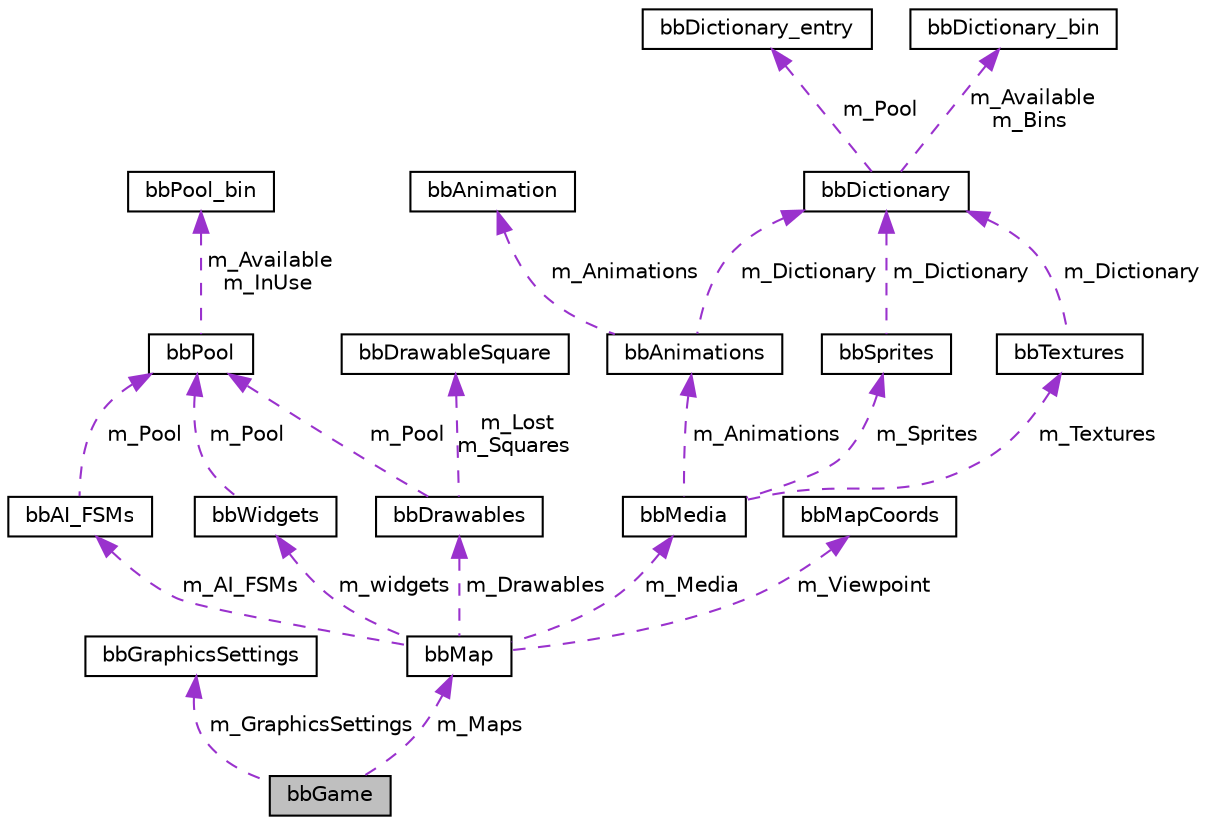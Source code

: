 digraph "bbGame"
{
 // LATEX_PDF_SIZE
  edge [fontname="Helvetica",fontsize="10",labelfontname="Helvetica",labelfontsize="10"];
  node [fontname="Helvetica",fontsize="10",shape=record];
  Node1 [label="bbGame",height=0.2,width=0.4,color="black", fillcolor="grey75", style="filled", fontcolor="black",tooltip=" "];
  Node2 -> Node1 [dir="back",color="darkorchid3",fontsize="10",style="dashed",label=" m_GraphicsSettings" ,fontname="Helvetica"];
  Node2 [label="bbGraphicsSettings",height=0.2,width=0.4,color="black", fillcolor="white", style="filled",URL="$structbbGraphicsSettings.html",tooltip=" "];
  Node3 -> Node1 [dir="back",color="darkorchid3",fontsize="10",style="dashed",label=" m_Maps" ,fontname="Helvetica"];
  Node3 [label="bbMap",height=0.2,width=0.4,color="black", fillcolor="white", style="filled",URL="$structbbMap.html",tooltip=" "];
  Node4 -> Node3 [dir="back",color="darkorchid3",fontsize="10",style="dashed",label=" m_Drawables" ,fontname="Helvetica"];
  Node4 [label="bbDrawables",height=0.2,width=0.4,color="black", fillcolor="white", style="filled",URL="$structbbDrawables.html",tooltip="bbDrawables contains drawables from all squares of the maps' ground surface"];
  Node5 -> Node4 [dir="back",color="darkorchid3",fontsize="10",style="dashed",label=" m_Pool" ,fontname="Helvetica"];
  Node5 [label="bbPool",height=0.2,width=0.4,color="black", fillcolor="white", style="filled",URL="$structbbPool.html",tooltip=" "];
  Node6 -> Node5 [dir="back",color="darkorchid3",fontsize="10",style="dashed",label=" m_Available\nm_InUse" ,fontname="Helvetica"];
  Node6 [label="bbPool_bin",height=0.2,width=0.4,color="black", fillcolor="white", style="filled",URL="$structbbPool__bin.html",tooltip=" "];
  Node7 -> Node4 [dir="back",color="darkorchid3",fontsize="10",style="dashed",label=" m_Lost\nm_Squares" ,fontname="Helvetica"];
  Node7 [label="bbDrawableSquare",height=0.2,width=0.4,color="black", fillcolor="white", style="filled",URL="$structbbDrawableSquare.html",tooltip="bbDrawableSquare contains drawables from one square of the maps' ground surface"];
  Node8 -> Node3 [dir="back",color="darkorchid3",fontsize="10",style="dashed",label=" m_AI_FSMs" ,fontname="Helvetica"];
  Node8 [label="bbAI_FSMs",height=0.2,width=0.4,color="black", fillcolor="white", style="filled",URL="$structbbAI__FSMs.html",tooltip="bbAI_FSMs is a container for objects of type bbAI_FSM"];
  Node5 -> Node8 [dir="back",color="darkorchid3",fontsize="10",style="dashed",label=" m_Pool" ,fontname="Helvetica"];
  Node9 -> Node3 [dir="back",color="darkorchid3",fontsize="10",style="dashed",label=" m_Media" ,fontname="Helvetica"];
  Node9 [label="bbMedia",height=0.2,width=0.4,color="black", fillcolor="white", style="filled",URL="$structbbMedia.html",tooltip=" "];
  Node10 -> Node9 [dir="back",color="darkorchid3",fontsize="10",style="dashed",label=" m_Textures" ,fontname="Helvetica"];
  Node10 [label="bbTextures",height=0.2,width=0.4,color="black", fillcolor="white", style="filled",URL="$structbbTextures.html",tooltip=" "];
  Node11 -> Node10 [dir="back",color="darkorchid3",fontsize="10",style="dashed",label=" m_Dictionary" ,fontname="Helvetica"];
  Node11 [label="bbDictionary",height=0.2,width=0.4,color="black", fillcolor="white", style="filled",URL="$structbbDictionary.html",tooltip=" "];
  Node12 -> Node11 [dir="back",color="darkorchid3",fontsize="10",style="dashed",label=" m_Pool" ,fontname="Helvetica"];
  Node12 [label="bbDictionary_entry",height=0.2,width=0.4,color="black", fillcolor="white", style="filled",URL="$structbbDictionary__entry.html",tooltip=" "];
  Node13 -> Node11 [dir="back",color="darkorchid3",fontsize="10",style="dashed",label=" m_Available\nm_Bins" ,fontname="Helvetica"];
  Node13 [label="bbDictionary_bin",height=0.2,width=0.4,color="black", fillcolor="white", style="filled",URL="$structbbDictionary__bin.html",tooltip=" "];
  Node14 -> Node9 [dir="back",color="darkorchid3",fontsize="10",style="dashed",label=" m_Sprites" ,fontname="Helvetica"];
  Node14 [label="bbSprites",height=0.2,width=0.4,color="black", fillcolor="white", style="filled",URL="$structbbSprites.html",tooltip="bbSprites is a container for sfSprites used in a single bbMap"];
  Node11 -> Node14 [dir="back",color="darkorchid3",fontsize="10",style="dashed",label=" m_Dictionary" ,fontname="Helvetica"];
  Node15 -> Node9 [dir="back",color="darkorchid3",fontsize="10",style="dashed",label=" m_Animations" ,fontname="Helvetica"];
  Node15 [label="bbAnimations",height=0.2,width=0.4,color="black", fillcolor="white", style="filled",URL="$structbbAnimations.html",tooltip="bbAnimations is a container for all of the animations used in a single bbMap"];
  Node16 -> Node15 [dir="back",color="darkorchid3",fontsize="10",style="dashed",label=" m_Animations" ,fontname="Helvetica"];
  Node16 [label="bbAnimation",height=0.2,width=0.4,color="black", fillcolor="white", style="filled",URL="$structbbAnimation.html",tooltip="bbAnimation contains an array of references to sfSprites to be drawn in succession to give the appear..."];
  Node11 -> Node15 [dir="back",color="darkorchid3",fontsize="10",style="dashed",label=" m_Dictionary" ,fontname="Helvetica"];
  Node17 -> Node3 [dir="back",color="darkorchid3",fontsize="10",style="dashed",label=" m_widgets" ,fontname="Helvetica"];
  Node17 [label="bbWidgets",height=0.2,width=0.4,color="black", fillcolor="white", style="filled",URL="$structbbWidgets.html",tooltip="bbWidgets is a container for objects of type bbWisget"];
  Node5 -> Node17 [dir="back",color="darkorchid3",fontsize="10",style="dashed",label=" m_Pool" ,fontname="Helvetica"];
  Node18 -> Node3 [dir="back",color="darkorchid3",fontsize="10",style="dashed",label=" m_Viewpoint" ,fontname="Helvetica"];
  Node18 [label="bbMapCoords",height=0.2,width=0.4,color="black", fillcolor="white", style="filled",URL="$structbbMapCoords.html",tooltip="Fixed point, 3d coordinates."];
}
